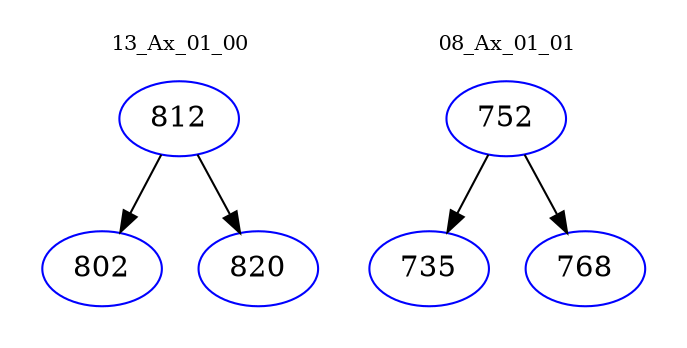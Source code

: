 digraph{
subgraph cluster_0 {
color = white
label = "13_Ax_01_00";
fontsize=10;
T0_812 [label="812", color="blue"]
T0_812 -> T0_802 [color="black"]
T0_802 [label="802", color="blue"]
T0_812 -> T0_820 [color="black"]
T0_820 [label="820", color="blue"]
}
subgraph cluster_1 {
color = white
label = "08_Ax_01_01";
fontsize=10;
T1_752 [label="752", color="blue"]
T1_752 -> T1_735 [color="black"]
T1_735 [label="735", color="blue"]
T1_752 -> T1_768 [color="black"]
T1_768 [label="768", color="blue"]
}
}
